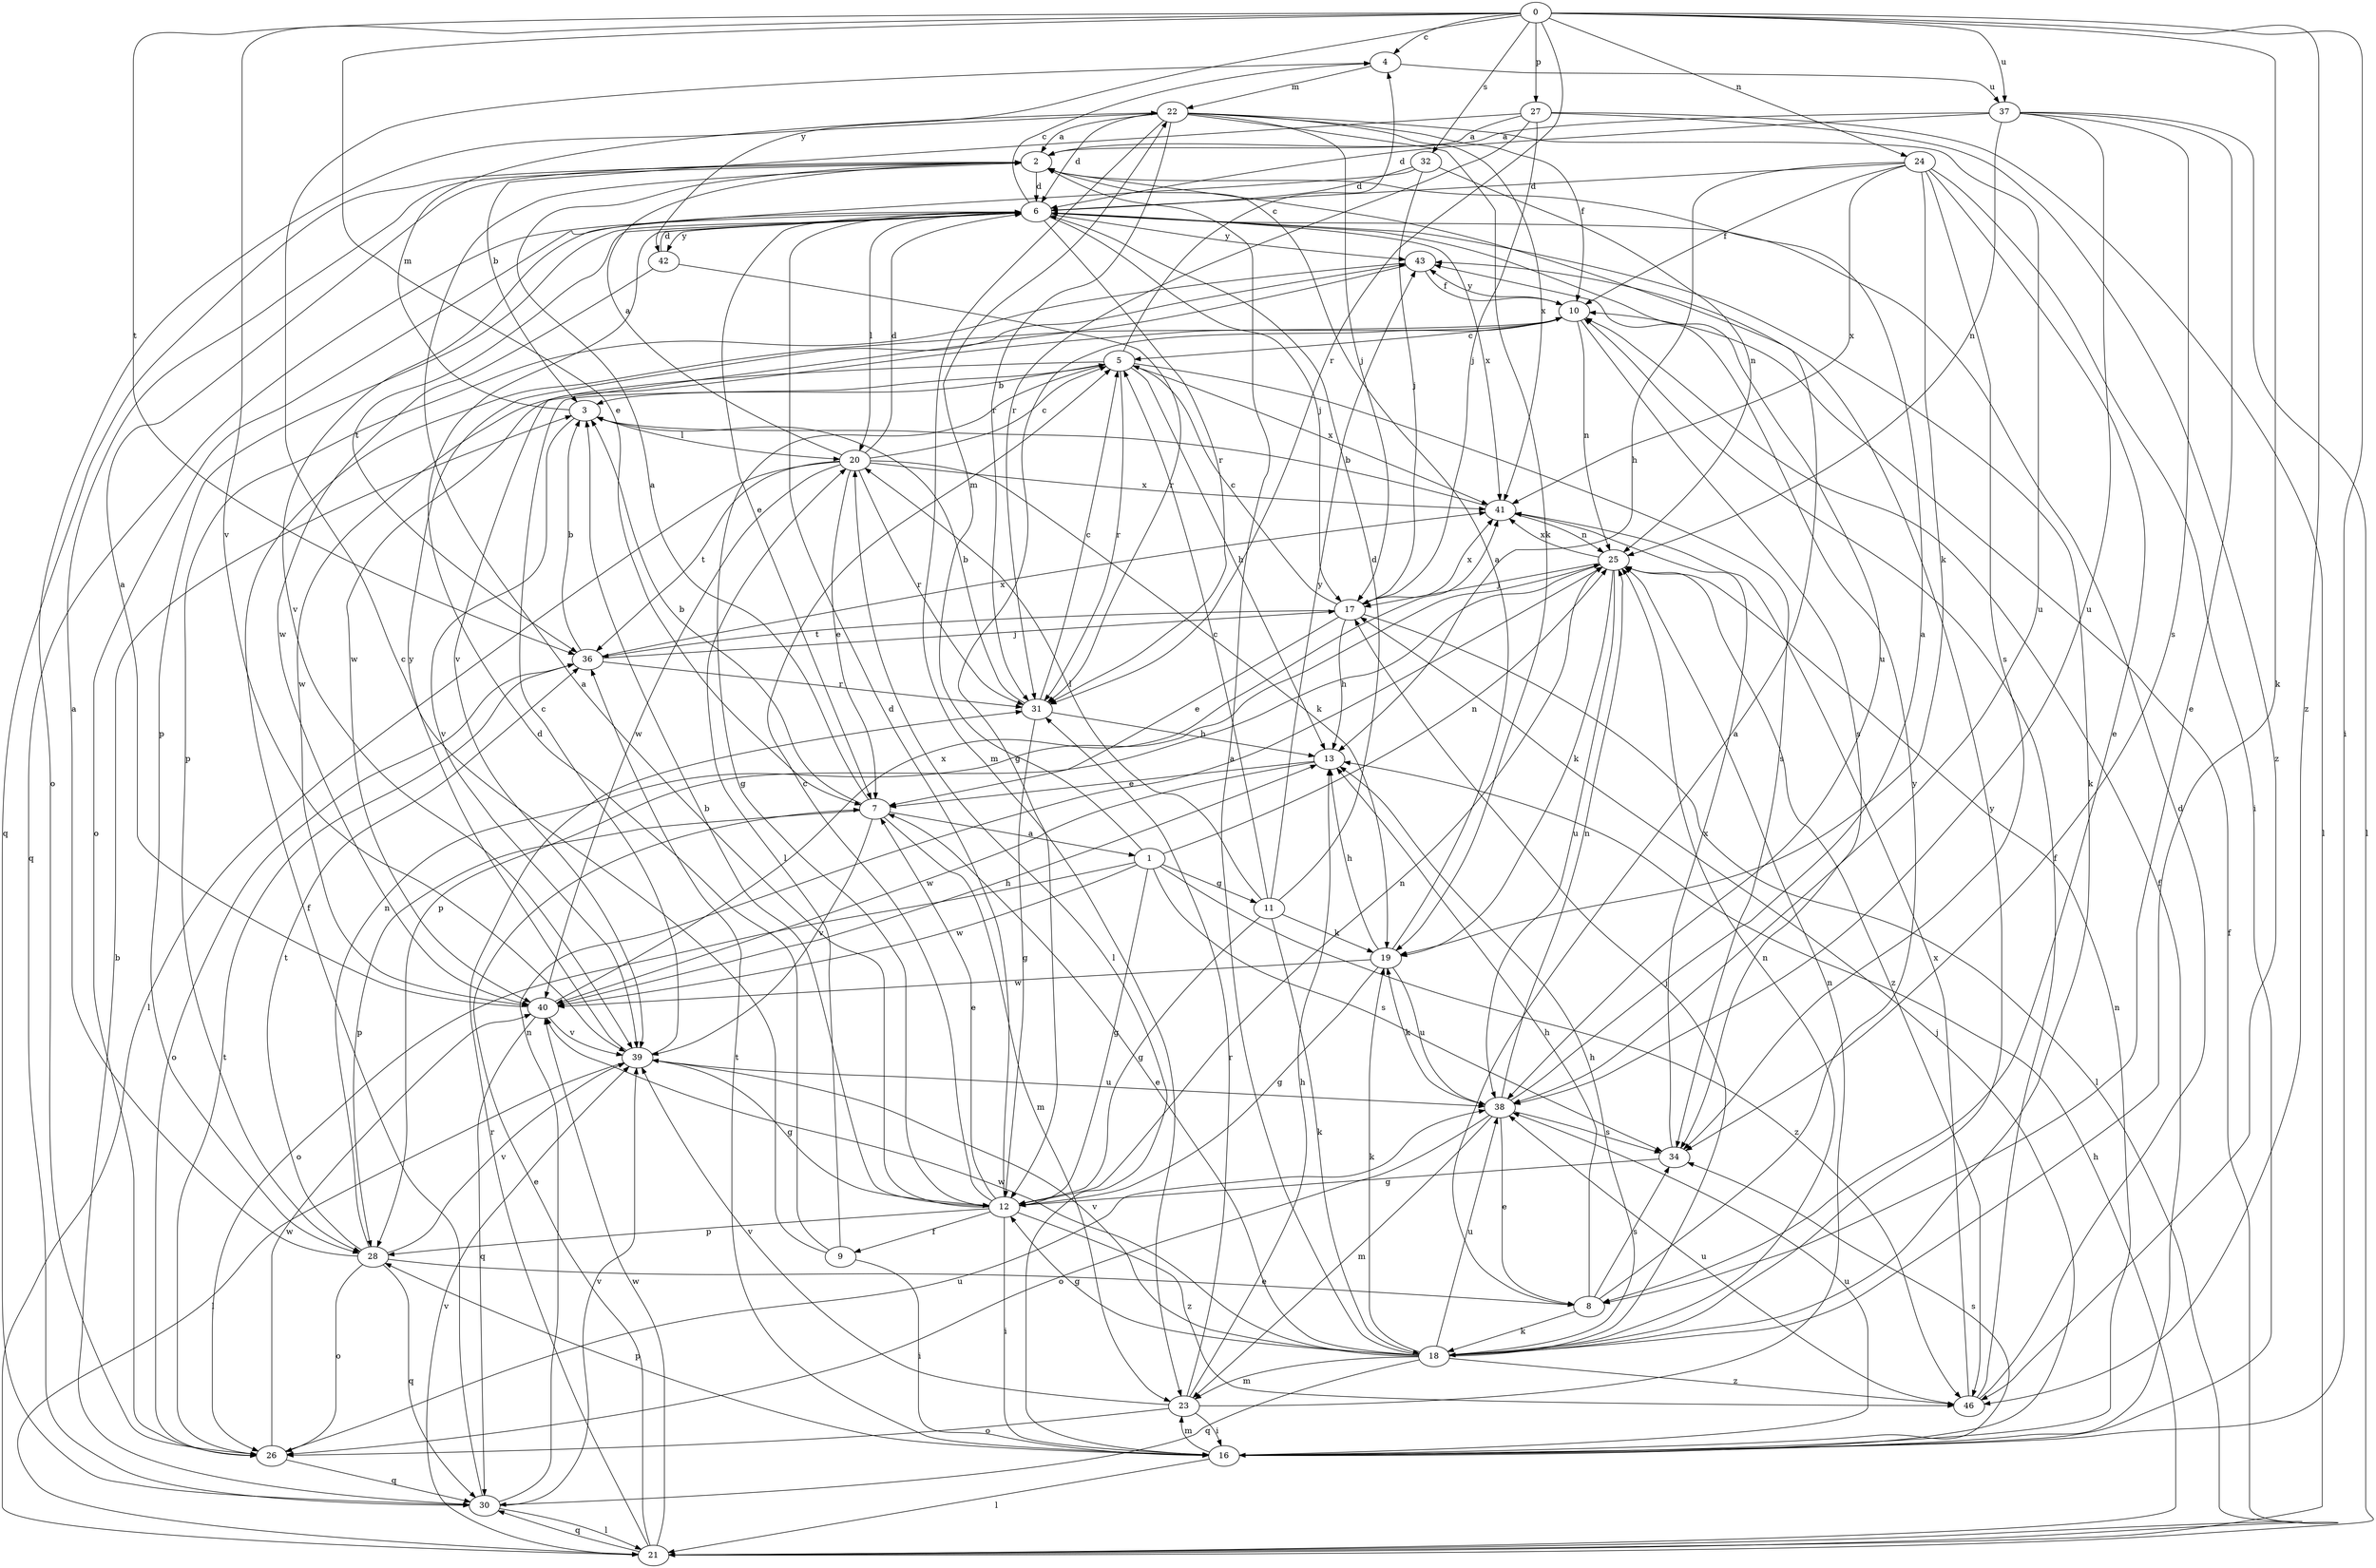 strict digraph  {
0;
1;
2;
3;
4;
5;
6;
7;
8;
9;
10;
11;
12;
13;
16;
17;
18;
19;
20;
21;
22;
23;
24;
25;
26;
27;
28;
30;
31;
32;
34;
36;
37;
38;
39;
40;
41;
42;
43;
46;
0 -> 4  [label=c];
0 -> 7  [label=e];
0 -> 16  [label=i];
0 -> 18  [label=k];
0 -> 24  [label=n];
0 -> 27  [label=p];
0 -> 31  [label=r];
0 -> 32  [label=s];
0 -> 36  [label=t];
0 -> 37  [label=u];
0 -> 39  [label=v];
0 -> 42  [label=y];
0 -> 46  [label=z];
1 -> 11  [label=g];
1 -> 12  [label=g];
1 -> 22  [label=m];
1 -> 25  [label=n];
1 -> 26  [label=o];
1 -> 34  [label=s];
1 -> 40  [label=w];
1 -> 46  [label=z];
2 -> 6  [label=d];
2 -> 30  [label=q];
3 -> 20  [label=l];
3 -> 22  [label=m];
3 -> 39  [label=v];
4 -> 22  [label=m];
4 -> 37  [label=u];
5 -> 3  [label=b];
5 -> 4  [label=c];
5 -> 12  [label=g];
5 -> 13  [label=h];
5 -> 31  [label=r];
5 -> 34  [label=s];
5 -> 40  [label=w];
5 -> 41  [label=x];
6 -> 4  [label=c];
6 -> 7  [label=e];
6 -> 17  [label=j];
6 -> 18  [label=k];
6 -> 20  [label=l];
6 -> 26  [label=o];
6 -> 28  [label=p];
6 -> 30  [label=q];
6 -> 31  [label=r];
6 -> 36  [label=t];
6 -> 38  [label=u];
6 -> 41  [label=x];
6 -> 42  [label=y];
6 -> 43  [label=y];
7 -> 1  [label=a];
7 -> 2  [label=a];
7 -> 3  [label=b];
7 -> 23  [label=m];
7 -> 28  [label=p];
7 -> 39  [label=v];
8 -> 2  [label=a];
8 -> 13  [label=h];
8 -> 18  [label=k];
8 -> 34  [label=s];
8 -> 43  [label=y];
9 -> 4  [label=c];
9 -> 6  [label=d];
9 -> 16  [label=i];
9 -> 20  [label=l];
10 -> 5  [label=c];
10 -> 12  [label=g];
10 -> 25  [label=n];
10 -> 34  [label=s];
10 -> 40  [label=w];
10 -> 43  [label=y];
11 -> 5  [label=c];
11 -> 6  [label=d];
11 -> 12  [label=g];
11 -> 18  [label=k];
11 -> 19  [label=k];
11 -> 20  [label=l];
11 -> 43  [label=y];
12 -> 2  [label=a];
12 -> 3  [label=b];
12 -> 5  [label=c];
12 -> 6  [label=d];
12 -> 7  [label=e];
12 -> 9  [label=f];
12 -> 16  [label=i];
12 -> 25  [label=n];
12 -> 28  [label=p];
12 -> 46  [label=z];
13 -> 7  [label=e];
13 -> 40  [label=w];
16 -> 10  [label=f];
16 -> 17  [label=j];
16 -> 20  [label=l];
16 -> 21  [label=l];
16 -> 23  [label=m];
16 -> 25  [label=n];
16 -> 28  [label=p];
16 -> 34  [label=s];
16 -> 36  [label=t];
16 -> 38  [label=u];
17 -> 5  [label=c];
17 -> 7  [label=e];
17 -> 13  [label=h];
17 -> 21  [label=l];
17 -> 36  [label=t];
17 -> 41  [label=x];
18 -> 2  [label=a];
18 -> 7  [label=e];
18 -> 12  [label=g];
18 -> 13  [label=h];
18 -> 17  [label=j];
18 -> 19  [label=k];
18 -> 23  [label=m];
18 -> 25  [label=n];
18 -> 30  [label=q];
18 -> 38  [label=u];
18 -> 39  [label=v];
18 -> 40  [label=w];
18 -> 43  [label=y];
18 -> 46  [label=z];
19 -> 2  [label=a];
19 -> 12  [label=g];
19 -> 13  [label=h];
19 -> 38  [label=u];
19 -> 40  [label=w];
20 -> 2  [label=a];
20 -> 5  [label=c];
20 -> 6  [label=d];
20 -> 7  [label=e];
20 -> 19  [label=k];
20 -> 21  [label=l];
20 -> 31  [label=r];
20 -> 36  [label=t];
20 -> 40  [label=w];
20 -> 41  [label=x];
21 -> 7  [label=e];
21 -> 10  [label=f];
21 -> 13  [label=h];
21 -> 30  [label=q];
21 -> 31  [label=r];
21 -> 39  [label=v];
21 -> 40  [label=w];
22 -> 2  [label=a];
22 -> 6  [label=d];
22 -> 10  [label=f];
22 -> 17  [label=j];
22 -> 19  [label=k];
22 -> 23  [label=m];
22 -> 26  [label=o];
22 -> 31  [label=r];
22 -> 38  [label=u];
22 -> 41  [label=x];
23 -> 13  [label=h];
23 -> 16  [label=i];
23 -> 25  [label=n];
23 -> 26  [label=o];
23 -> 31  [label=r];
23 -> 39  [label=v];
24 -> 6  [label=d];
24 -> 8  [label=e];
24 -> 10  [label=f];
24 -> 13  [label=h];
24 -> 16  [label=i];
24 -> 19  [label=k];
24 -> 34  [label=s];
24 -> 41  [label=x];
25 -> 17  [label=j];
25 -> 19  [label=k];
25 -> 28  [label=p];
25 -> 38  [label=u];
25 -> 41  [label=x];
25 -> 46  [label=z];
26 -> 30  [label=q];
26 -> 36  [label=t];
26 -> 38  [label=u];
26 -> 40  [label=w];
27 -> 2  [label=a];
27 -> 3  [label=b];
27 -> 17  [label=j];
27 -> 21  [label=l];
27 -> 31  [label=r];
27 -> 46  [label=z];
28 -> 2  [label=a];
28 -> 8  [label=e];
28 -> 25  [label=n];
28 -> 26  [label=o];
28 -> 30  [label=q];
28 -> 36  [label=t];
28 -> 39  [label=v];
30 -> 3  [label=b];
30 -> 10  [label=f];
30 -> 21  [label=l];
30 -> 25  [label=n];
30 -> 39  [label=v];
31 -> 3  [label=b];
31 -> 5  [label=c];
31 -> 12  [label=g];
31 -> 13  [label=h];
32 -> 6  [label=d];
32 -> 17  [label=j];
32 -> 25  [label=n];
32 -> 39  [label=v];
34 -> 12  [label=g];
34 -> 41  [label=x];
36 -> 3  [label=b];
36 -> 17  [label=j];
36 -> 26  [label=o];
36 -> 31  [label=r];
36 -> 41  [label=x];
37 -> 2  [label=a];
37 -> 6  [label=d];
37 -> 8  [label=e];
37 -> 21  [label=l];
37 -> 25  [label=n];
37 -> 34  [label=s];
37 -> 38  [label=u];
38 -> 2  [label=a];
38 -> 8  [label=e];
38 -> 19  [label=k];
38 -> 23  [label=m];
38 -> 25  [label=n];
38 -> 26  [label=o];
38 -> 34  [label=s];
39 -> 5  [label=c];
39 -> 12  [label=g];
39 -> 21  [label=l];
39 -> 38  [label=u];
39 -> 43  [label=y];
40 -> 2  [label=a];
40 -> 13  [label=h];
40 -> 30  [label=q];
40 -> 39  [label=v];
40 -> 41  [label=x];
41 -> 3  [label=b];
41 -> 25  [label=n];
42 -> 6  [label=d];
42 -> 31  [label=r];
42 -> 40  [label=w];
43 -> 10  [label=f];
43 -> 28  [label=p];
43 -> 39  [label=v];
46 -> 6  [label=d];
46 -> 10  [label=f];
46 -> 38  [label=u];
46 -> 41  [label=x];
}
